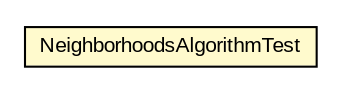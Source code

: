 #!/usr/local/bin/dot
#
# Class diagram 
# Generated by UMLGraph version R5_6-24-gf6e263 (http://www.umlgraph.org/)
#

digraph G {
	edge [fontname="arial",fontsize=10,labelfontname="arial",labelfontsize=10];
	node [fontname="arial",fontsize=10,shape=plaintext];
	nodesep=0.25;
	ranksep=0.5;
	// com.id.droneapi.impl.algorithm.v1.NeighborhoodsAlgorithmTest
	c39 [label=<<table title="com.id.droneapi.impl.algorithm.v1.NeighborhoodsAlgorithmTest" border="0" cellborder="1" cellspacing="0" cellpadding="2" port="p" bgcolor="lemonChiffon" href="./NeighborhoodsAlgorithmTest.html">
		<tr><td><table border="0" cellspacing="0" cellpadding="1">
<tr><td align="center" balign="center"> NeighborhoodsAlgorithmTest </td></tr>
		</table></td></tr>
		</table>>, URL="./NeighborhoodsAlgorithmTest.html", fontname="arial", fontcolor="black", fontsize=10.0];
}

